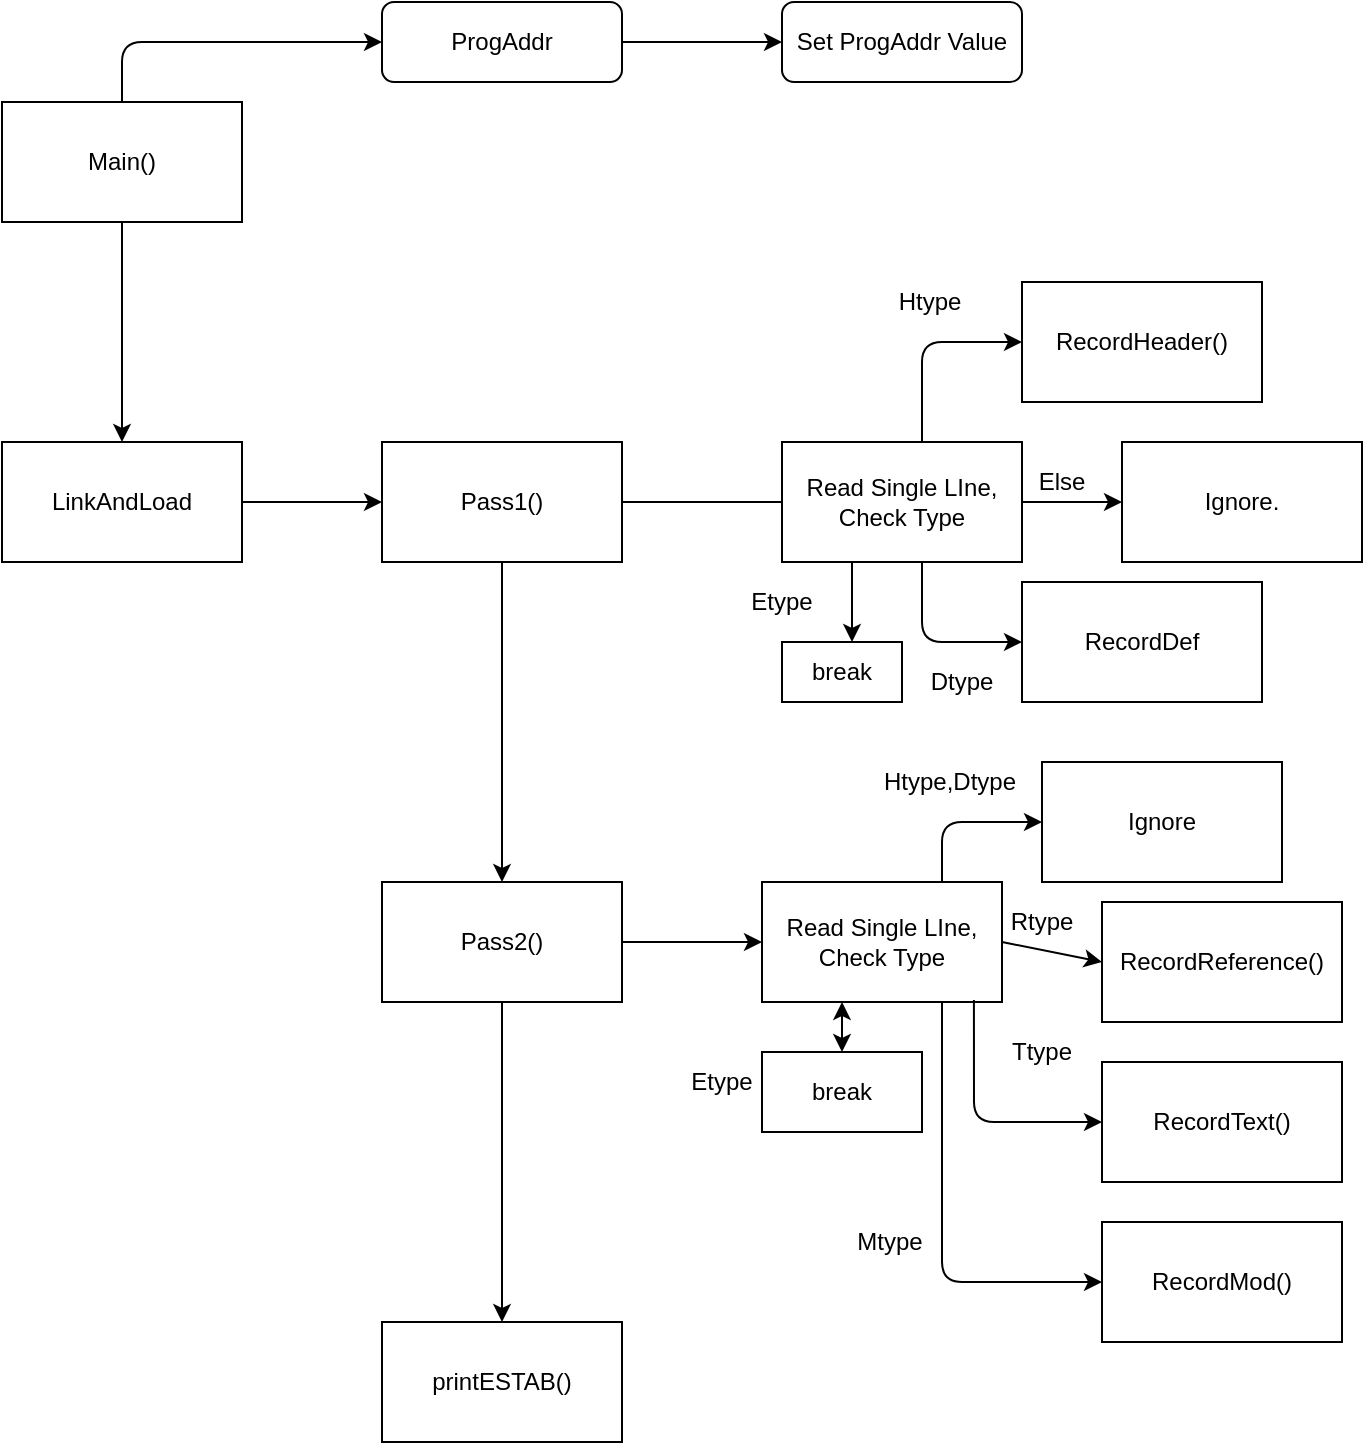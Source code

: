 <mxfile version="14.4.9" type="device"><diagram id="C5RBs43oDa-KdzZeNtuy" name="Page-1"><mxGraphModel dx="1287" dy="752" grid="1" gridSize="10" guides="1" tooltips="1" connect="1" arrows="1" fold="1" page="1" pageScale="1" pageWidth="827" pageHeight="1169" math="0" shadow="0"><root><mxCell id="WIyWlLk6GJQsqaUBKTNV-0"/><mxCell id="WIyWlLk6GJQsqaUBKTNV-1" parent="WIyWlLk6GJQsqaUBKTNV-0"/><mxCell id="htkBozJNa37foad565NL-1" value="" style="edgeStyle=orthogonalEdgeStyle;rounded=0;orthogonalLoop=1;jettySize=auto;html=1;" edge="1" parent="WIyWlLk6GJQsqaUBKTNV-1" source="WIyWlLk6GJQsqaUBKTNV-3" target="htkBozJNa37foad565NL-0"><mxGeometry relative="1" as="geometry"/></mxCell><mxCell id="WIyWlLk6GJQsqaUBKTNV-3" value="ProgAddr" style="rounded=1;whiteSpace=wrap;html=1;fontSize=12;glass=0;strokeWidth=1;shadow=0;" parent="WIyWlLk6GJQsqaUBKTNV-1" vertex="1"><mxGeometry x="160" y="60" width="120" height="40" as="geometry"/></mxCell><mxCell id="htkBozJNa37foad565NL-0" value="Set ProgAddr Value" style="rounded=1;whiteSpace=wrap;html=1;fontSize=12;glass=0;strokeWidth=1;shadow=0;" vertex="1" parent="WIyWlLk6GJQsqaUBKTNV-1"><mxGeometry x="360" y="60" width="120" height="40" as="geometry"/></mxCell><mxCell id="htkBozJNa37foad565NL-4" value="" style="edgeStyle=orthogonalEdgeStyle;rounded=0;orthogonalLoop=1;jettySize=auto;html=1;" edge="1" parent="WIyWlLk6GJQsqaUBKTNV-1" source="htkBozJNa37foad565NL-2" target="htkBozJNa37foad565NL-3"><mxGeometry relative="1" as="geometry"/></mxCell><mxCell id="htkBozJNa37foad565NL-2" value="LinkAndLoad" style="rounded=0;whiteSpace=wrap;html=1;" vertex="1" parent="WIyWlLk6GJQsqaUBKTNV-1"><mxGeometry x="-30" y="280" width="120" height="60" as="geometry"/></mxCell><mxCell id="htkBozJNa37foad565NL-6" value="" style="edgeStyle=orthogonalEdgeStyle;rounded=0;orthogonalLoop=1;jettySize=auto;html=1;" edge="1" parent="WIyWlLk6GJQsqaUBKTNV-1" source="htkBozJNa37foad565NL-3" target="htkBozJNa37foad565NL-5"><mxGeometry relative="1" as="geometry"/></mxCell><mxCell id="htkBozJNa37foad565NL-3" value="Pass1()" style="rounded=0;whiteSpace=wrap;html=1;" vertex="1" parent="WIyWlLk6GJQsqaUBKTNV-1"><mxGeometry x="160" y="280" width="120" height="60" as="geometry"/></mxCell><mxCell id="htkBozJNa37foad565NL-8" value="" style="edgeStyle=orthogonalEdgeStyle;rounded=0;orthogonalLoop=1;jettySize=auto;html=1;" edge="1" parent="WIyWlLk6GJQsqaUBKTNV-1" source="htkBozJNa37foad565NL-5" target="htkBozJNa37foad565NL-7"><mxGeometry relative="1" as="geometry"/></mxCell><mxCell id="htkBozJNa37foad565NL-5" value="Pass2()" style="rounded=0;whiteSpace=wrap;html=1;" vertex="1" parent="WIyWlLk6GJQsqaUBKTNV-1"><mxGeometry x="160" y="500" width="120" height="60" as="geometry"/></mxCell><mxCell id="htkBozJNa37foad565NL-7" value="printESTAB()" style="rounded=0;whiteSpace=wrap;html=1;" vertex="1" parent="WIyWlLk6GJQsqaUBKTNV-1"><mxGeometry x="160" y="720" width="120" height="60" as="geometry"/></mxCell><mxCell id="htkBozJNa37foad565NL-12" value="" style="endArrow=none;html=1;exitX=1;exitY=0.5;exitDx=0;exitDy=0;entryX=0;entryY=0.5;entryDx=0;entryDy=0;" edge="1" parent="WIyWlLk6GJQsqaUBKTNV-1" source="htkBozJNa37foad565NL-3"><mxGeometry width="50" height="50" relative="1" as="geometry"><mxPoint x="330" y="420" as="sourcePoint"/><mxPoint x="360" y="310" as="targetPoint"/></mxGeometry></mxCell><mxCell id="htkBozJNa37foad565NL-14" value="" style="endArrow=classic;html=1;" edge="1" parent="WIyWlLk6GJQsqaUBKTNV-1"><mxGeometry width="50" height="50" relative="1" as="geometry"><mxPoint x="430" y="280" as="sourcePoint"/><mxPoint x="480" y="230" as="targetPoint"/><Array as="points"><mxPoint x="430" y="230"/></Array></mxGeometry></mxCell><mxCell id="htkBozJNa37foad565NL-15" value="Read Single LIne,&lt;br&gt;Check Type" style="rounded=0;whiteSpace=wrap;html=1;" vertex="1" parent="WIyWlLk6GJQsqaUBKTNV-1"><mxGeometry x="360" y="280" width="120" height="60" as="geometry"/></mxCell><mxCell id="htkBozJNa37foad565NL-16" value="Htype" style="text;html=1;strokeColor=none;fillColor=none;align=center;verticalAlign=middle;whiteSpace=wrap;rounded=0;" vertex="1" parent="WIyWlLk6GJQsqaUBKTNV-1"><mxGeometry x="414" y="200" width="40" height="20" as="geometry"/></mxCell><mxCell id="htkBozJNa37foad565NL-17" value="RecordHeader()" style="rounded=0;whiteSpace=wrap;html=1;" vertex="1" parent="WIyWlLk6GJQsqaUBKTNV-1"><mxGeometry x="480" y="200" width="120" height="60" as="geometry"/></mxCell><mxCell id="htkBozJNa37foad565NL-18" value="" style="endArrow=classic;html=1;" edge="1" parent="WIyWlLk6GJQsqaUBKTNV-1"><mxGeometry width="50" height="50" relative="1" as="geometry"><mxPoint x="430" y="340" as="sourcePoint"/><mxPoint x="480" y="380" as="targetPoint"/><Array as="points"><mxPoint x="430" y="380"/></Array></mxGeometry></mxCell><mxCell id="htkBozJNa37foad565NL-19" value="Dtype" style="text;html=1;strokeColor=none;fillColor=none;align=center;verticalAlign=middle;whiteSpace=wrap;rounded=0;" vertex="1" parent="WIyWlLk6GJQsqaUBKTNV-1"><mxGeometry x="430" y="390" width="40" height="20" as="geometry"/></mxCell><mxCell id="htkBozJNa37foad565NL-21" value="RecordDef" style="rounded=0;whiteSpace=wrap;html=1;" vertex="1" parent="WIyWlLk6GJQsqaUBKTNV-1"><mxGeometry x="480" y="350" width="120" height="60" as="geometry"/></mxCell><mxCell id="htkBozJNa37foad565NL-22" value="" style="endArrow=classic;html=1;" edge="1" parent="WIyWlLk6GJQsqaUBKTNV-1"><mxGeometry width="50" height="50" relative="1" as="geometry"><mxPoint x="395" y="340" as="sourcePoint"/><mxPoint x="395" y="380" as="targetPoint"/></mxGeometry></mxCell><mxCell id="htkBozJNa37foad565NL-23" value="Etype" style="text;html=1;strokeColor=none;fillColor=none;align=center;verticalAlign=middle;whiteSpace=wrap;rounded=0;" vertex="1" parent="WIyWlLk6GJQsqaUBKTNV-1"><mxGeometry x="340" y="350" width="40" height="20" as="geometry"/></mxCell><mxCell id="htkBozJNa37foad565NL-24" value="break" style="rounded=0;whiteSpace=wrap;html=1;" vertex="1" parent="WIyWlLk6GJQsqaUBKTNV-1"><mxGeometry x="360" y="380" width="60" height="30" as="geometry"/></mxCell><mxCell id="htkBozJNa37foad565NL-25" value="" style="endArrow=classic;html=1;exitX=1;exitY=0.5;exitDx=0;exitDy=0;" edge="1" parent="WIyWlLk6GJQsqaUBKTNV-1" source="htkBozJNa37foad565NL-15" target="htkBozJNa37foad565NL-27"><mxGeometry width="50" height="50" relative="1" as="geometry"><mxPoint x="490" y="300" as="sourcePoint"/><mxPoint x="530" y="307" as="targetPoint"/></mxGeometry></mxCell><mxCell id="htkBozJNa37foad565NL-27" value="Ignore." style="rounded=0;whiteSpace=wrap;html=1;" vertex="1" parent="WIyWlLk6GJQsqaUBKTNV-1"><mxGeometry x="530" y="280" width="120" height="60" as="geometry"/></mxCell><mxCell id="htkBozJNa37foad565NL-28" value="Else" style="text;html=1;strokeColor=none;fillColor=none;align=center;verticalAlign=middle;whiteSpace=wrap;rounded=0;" vertex="1" parent="WIyWlLk6GJQsqaUBKTNV-1"><mxGeometry x="480" y="290" width="40" height="20" as="geometry"/></mxCell><mxCell id="htkBozJNa37foad565NL-29" value="" style="endArrow=classic;html=1;" edge="1" parent="WIyWlLk6GJQsqaUBKTNV-1"><mxGeometry width="50" height="50" relative="1" as="geometry"><mxPoint x="440" y="520" as="sourcePoint"/><mxPoint x="490" y="470" as="targetPoint"/><Array as="points"><mxPoint x="440" y="470"/></Array></mxGeometry></mxCell><mxCell id="htkBozJNa37foad565NL-30" value="Read Single LIne,&lt;br&gt;Check Type" style="rounded=0;whiteSpace=wrap;html=1;" vertex="1" parent="WIyWlLk6GJQsqaUBKTNV-1"><mxGeometry x="350" y="500" width="120" height="60" as="geometry"/></mxCell><mxCell id="htkBozJNa37foad565NL-31" value="Htype,Dtype" style="text;html=1;strokeColor=none;fillColor=none;align=center;verticalAlign=middle;whiteSpace=wrap;rounded=0;" vertex="1" parent="WIyWlLk6GJQsqaUBKTNV-1"><mxGeometry x="424" y="440" width="40" height="20" as="geometry"/></mxCell><mxCell id="htkBozJNa37foad565NL-32" value="Ignore" style="rounded=0;whiteSpace=wrap;html=1;" vertex="1" parent="WIyWlLk6GJQsqaUBKTNV-1"><mxGeometry x="490" y="440" width="120" height="60" as="geometry"/></mxCell><mxCell id="htkBozJNa37foad565NL-34" value="Ttype" style="text;html=1;strokeColor=none;fillColor=none;align=center;verticalAlign=middle;whiteSpace=wrap;rounded=0;" vertex="1" parent="WIyWlLk6GJQsqaUBKTNV-1"><mxGeometry x="470" y="575" width="40" height="20" as="geometry"/></mxCell><mxCell id="htkBozJNa37foad565NL-35" value="RecordReference()" style="rounded=0;whiteSpace=wrap;html=1;" vertex="1" parent="WIyWlLk6GJQsqaUBKTNV-1"><mxGeometry x="520" y="510" width="120" height="60" as="geometry"/></mxCell><mxCell id="htkBozJNa37foad565NL-37" value="Etype" style="text;html=1;strokeColor=none;fillColor=none;align=center;verticalAlign=middle;whiteSpace=wrap;rounded=0;" vertex="1" parent="WIyWlLk6GJQsqaUBKTNV-1"><mxGeometry x="310" y="590" width="40" height="20" as="geometry"/></mxCell><mxCell id="htkBozJNa37foad565NL-41" value="" style="endArrow=classic;html=1;" edge="1" parent="WIyWlLk6GJQsqaUBKTNV-1"><mxGeometry width="50" height="50" relative="1" as="geometry"><mxPoint x="280" y="530" as="sourcePoint"/><mxPoint x="350" y="530" as="targetPoint"/></mxGeometry></mxCell><mxCell id="htkBozJNa37foad565NL-43" value="break" style="rounded=0;whiteSpace=wrap;html=1;" vertex="1" parent="WIyWlLk6GJQsqaUBKTNV-1"><mxGeometry x="350" y="585" width="80" height="40" as="geometry"/></mxCell><mxCell id="htkBozJNa37foad565NL-44" value="" style="endArrow=classic;startArrow=classic;html=1;entryX=0.5;entryY=0;entryDx=0;entryDy=0;" edge="1" parent="WIyWlLk6GJQsqaUBKTNV-1" target="htkBozJNa37foad565NL-43"><mxGeometry width="50" height="50" relative="1" as="geometry"><mxPoint x="390" y="560" as="sourcePoint"/><mxPoint x="440" y="510" as="targetPoint"/></mxGeometry></mxCell><mxCell id="htkBozJNa37foad565NL-45" value="" style="endArrow=classic;html=1;entryX=0;entryY=0.5;entryDx=0;entryDy=0;" edge="1" parent="WIyWlLk6GJQsqaUBKTNV-1" target="htkBozJNa37foad565NL-35"><mxGeometry width="50" height="50" relative="1" as="geometry"><mxPoint x="470" y="530" as="sourcePoint"/><mxPoint x="520" y="480" as="targetPoint"/></mxGeometry></mxCell><mxCell id="htkBozJNa37foad565NL-46" value="Rtype" style="text;html=1;strokeColor=none;fillColor=none;align=center;verticalAlign=middle;whiteSpace=wrap;rounded=0;" vertex="1" parent="WIyWlLk6GJQsqaUBKTNV-1"><mxGeometry x="470" y="510" width="40" height="20" as="geometry"/></mxCell><mxCell id="htkBozJNa37foad565NL-48" value="RecordText()" style="rounded=0;whiteSpace=wrap;html=1;" vertex="1" parent="WIyWlLk6GJQsqaUBKTNV-1"><mxGeometry x="520" y="590" width="120" height="60" as="geometry"/></mxCell><mxCell id="htkBozJNa37foad565NL-49" value="RecordMod()" style="rounded=0;whiteSpace=wrap;html=1;" vertex="1" parent="WIyWlLk6GJQsqaUBKTNV-1"><mxGeometry x="520" y="670" width="120" height="60" as="geometry"/></mxCell><mxCell id="htkBozJNa37foad565NL-50" value="Mtype" style="text;html=1;strokeColor=none;fillColor=none;align=center;verticalAlign=middle;whiteSpace=wrap;rounded=0;" vertex="1" parent="WIyWlLk6GJQsqaUBKTNV-1"><mxGeometry x="394" y="670" width="40" height="20" as="geometry"/></mxCell><mxCell id="htkBozJNa37foad565NL-52" value="" style="endArrow=classic;html=1;entryX=0;entryY=0.5;entryDx=0;entryDy=0;exitX=0.883;exitY=0.983;exitDx=0;exitDy=0;exitPerimeter=0;" edge="1" parent="WIyWlLk6GJQsqaUBKTNV-1" source="htkBozJNa37foad565NL-30" target="htkBozJNa37foad565NL-48"><mxGeometry width="50" height="50" relative="1" as="geometry"><mxPoint x="450" y="560" as="sourcePoint"/><mxPoint x="500" y="510" as="targetPoint"/><Array as="points"><mxPoint x="456" y="620"/></Array></mxGeometry></mxCell><mxCell id="htkBozJNa37foad565NL-53" value="" style="endArrow=classic;html=1;entryX=0;entryY=0.5;entryDx=0;entryDy=0;" edge="1" parent="WIyWlLk6GJQsqaUBKTNV-1" target="htkBozJNa37foad565NL-49"><mxGeometry width="50" height="50" relative="1" as="geometry"><mxPoint x="440" y="560" as="sourcePoint"/><mxPoint x="490" y="510" as="targetPoint"/><Array as="points"><mxPoint x="440" y="700"/></Array></mxGeometry></mxCell><mxCell id="htkBozJNa37foad565NL-55" value="Main()" style="rounded=0;whiteSpace=wrap;html=1;" vertex="1" parent="WIyWlLk6GJQsqaUBKTNV-1"><mxGeometry x="-30" y="110" width="120" height="60" as="geometry"/></mxCell><mxCell id="htkBozJNa37foad565NL-58" value="" style="endArrow=classic;html=1;entryX=0;entryY=0.5;entryDx=0;entryDy=0;" edge="1" parent="WIyWlLk6GJQsqaUBKTNV-1" target="WIyWlLk6GJQsqaUBKTNV-3"><mxGeometry width="50" height="50" relative="1" as="geometry"><mxPoint x="30" y="110" as="sourcePoint"/><mxPoint x="80" y="60" as="targetPoint"/><Array as="points"><mxPoint x="30" y="80"/></Array></mxGeometry></mxCell><mxCell id="htkBozJNa37foad565NL-60" value="" style="endArrow=classic;html=1;" edge="1" parent="WIyWlLk6GJQsqaUBKTNV-1" target="htkBozJNa37foad565NL-2"><mxGeometry width="50" height="50" relative="1" as="geometry"><mxPoint x="30" y="170" as="sourcePoint"/><mxPoint x="80" y="120" as="targetPoint"/></mxGeometry></mxCell></root></mxGraphModel></diagram></mxfile>